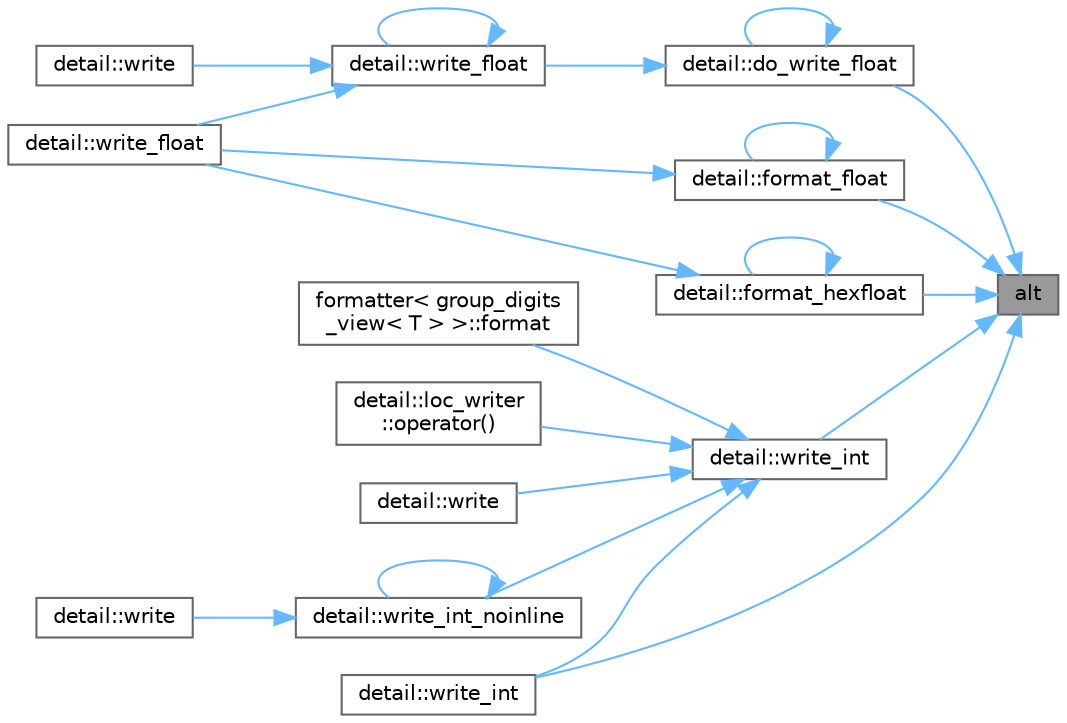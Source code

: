digraph "alt"
{
 // LATEX_PDF_SIZE
  bgcolor="transparent";
  edge [fontname=Helvetica,fontsize=10,labelfontname=Helvetica,labelfontsize=10];
  node [fontname=Helvetica,fontsize=10,shape=box,height=0.2,width=0.4];
  rankdir="RL";
  Node1 [id="Node000001",label="alt",height=0.2,width=0.4,color="gray40", fillcolor="grey60", style="filled", fontcolor="black",tooltip=" "];
  Node1 -> Node2 [id="edge1_Node000001_Node000002",dir="back",color="steelblue1",style="solid",tooltip=" "];
  Node2 [id="Node000002",label="detail::do_write_float",height=0.2,width=0.4,color="grey40", fillcolor="white", style="filled",URL="$namespacedetail.html#a786e0235254992b5fef772243b3423ad",tooltip=" "];
  Node2 -> Node2 [id="edge2_Node000002_Node000002",dir="back",color="steelblue1",style="solid",tooltip=" "];
  Node2 -> Node3 [id="edge3_Node000002_Node000003",dir="back",color="steelblue1",style="solid",tooltip=" "];
  Node3 [id="Node000003",label="detail::write_float",height=0.2,width=0.4,color="grey40", fillcolor="white", style="filled",URL="$namespacedetail.html#afce601fa589dde492318318776d679f8",tooltip=" "];
  Node3 -> Node4 [id="edge4_Node000003_Node000004",dir="back",color="steelblue1",style="solid",tooltip=" "];
  Node4 [id="Node000004",label="detail::write",height=0.2,width=0.4,color="grey40", fillcolor="white", style="filled",URL="$namespacedetail.html#a6da38163e1b603603b3deb3d8ad67b30",tooltip=" "];
  Node3 -> Node3 [id="edge5_Node000003_Node000003",dir="back",color="steelblue1",style="solid",tooltip=" "];
  Node3 -> Node5 [id="edge6_Node000003_Node000005",dir="back",color="steelblue1",style="solid",tooltip=" "];
  Node5 [id="Node000005",label="detail::write_float",height=0.2,width=0.4,color="grey40", fillcolor="white", style="filled",URL="$namespacedetail.html#a503a3fdae408f07dae7003840f786b53",tooltip=" "];
  Node1 -> Node6 [id="edge7_Node000001_Node000006",dir="back",color="steelblue1",style="solid",tooltip=" "];
  Node6 [id="Node000006",label="detail::format_float",height=0.2,width=0.4,color="grey40", fillcolor="white", style="filled",URL="$namespacedetail.html#a6f5e9a91b995411cd8aa9d6870e8bcdd",tooltip=" "];
  Node6 -> Node6 [id="edge8_Node000006_Node000006",dir="back",color="steelblue1",style="solid",tooltip=" "];
  Node6 -> Node5 [id="edge9_Node000006_Node000005",dir="back",color="steelblue1",style="solid",tooltip=" "];
  Node1 -> Node7 [id="edge10_Node000001_Node000007",dir="back",color="steelblue1",style="solid",tooltip=" "];
  Node7 [id="Node000007",label="detail::format_hexfloat",height=0.2,width=0.4,color="grey40", fillcolor="white", style="filled",URL="$namespacedetail.html#a9ec1df3b250d79f09b8620a2d096cff8",tooltip=" "];
  Node7 -> Node7 [id="edge11_Node000007_Node000007",dir="back",color="steelblue1",style="solid",tooltip=" "];
  Node7 -> Node5 [id="edge12_Node000007_Node000005",dir="back",color="steelblue1",style="solid",tooltip=" "];
  Node1 -> Node8 [id="edge13_Node000001_Node000008",dir="back",color="steelblue1",style="solid",tooltip=" "];
  Node8 [id="Node000008",label="detail::write_int",height=0.2,width=0.4,color="grey40", fillcolor="white", style="filled",URL="$namespacedetail.html#ac0fd4ca12ae54000b545b8469fa3a5d6",tooltip=" "];
  Node8 -> Node9 [id="edge14_Node000008_Node000009",dir="back",color="steelblue1",style="solid",tooltip=" "];
  Node9 [id="Node000009",label="formatter\< group_digits\l_view\< T \> \>::format",height=0.2,width=0.4,color="grey40", fillcolor="white", style="filled",URL="$structformatter_3_01group__digits__view_3_01_t_01_4_01_4.html#a12f88da6a64b78a7132de00518d5e674",tooltip=" "];
  Node8 -> Node10 [id="edge15_Node000008_Node000010",dir="back",color="steelblue1",style="solid",tooltip=" "];
  Node10 [id="Node000010",label="detail::loc_writer\l::operator()",height=0.2,width=0.4,color="grey40", fillcolor="white", style="filled",URL="$structdetail_1_1loc__writer.html#aedcdcd54b74a24c4c2a78c788b22a502",tooltip=" "];
  Node8 -> Node11 [id="edge16_Node000008_Node000011",dir="back",color="steelblue1",style="solid",tooltip=" "];
  Node11 [id="Node000011",label="detail::write",height=0.2,width=0.4,color="grey40", fillcolor="white", style="filled",URL="$namespacedetail.html#a9c683e2bdae1f39926846a8a6d599444",tooltip=" "];
  Node8 -> Node12 [id="edge17_Node000008_Node000012",dir="back",color="steelblue1",style="solid",tooltip=" "];
  Node12 [id="Node000012",label="detail::write_int",height=0.2,width=0.4,color="grey40", fillcolor="white", style="filled",URL="$namespacedetail.html#a0dc2ace9cfb00f77921ab5c78fe1cdde",tooltip=" "];
  Node8 -> Node13 [id="edge18_Node000008_Node000013",dir="back",color="steelblue1",style="solid",tooltip=" "];
  Node13 [id="Node000013",label="detail::write_int_noinline",height=0.2,width=0.4,color="grey40", fillcolor="white", style="filled",URL="$namespacedetail.html#ab0d73c56e74f8996b10568f124f95524",tooltip=" "];
  Node13 -> Node14 [id="edge19_Node000013_Node000014",dir="back",color="steelblue1",style="solid",tooltip=" "];
  Node14 [id="Node000014",label="detail::write",height=0.2,width=0.4,color="grey40", fillcolor="white", style="filled",URL="$namespacedetail.html#a80447ad8247e2f87d17817aa7cb4ac12",tooltip=" "];
  Node13 -> Node13 [id="edge20_Node000013_Node000013",dir="back",color="steelblue1",style="solid",tooltip=" "];
  Node1 -> Node12 [id="edge21_Node000001_Node000012",dir="back",color="steelblue1",style="solid",tooltip=" "];
}
